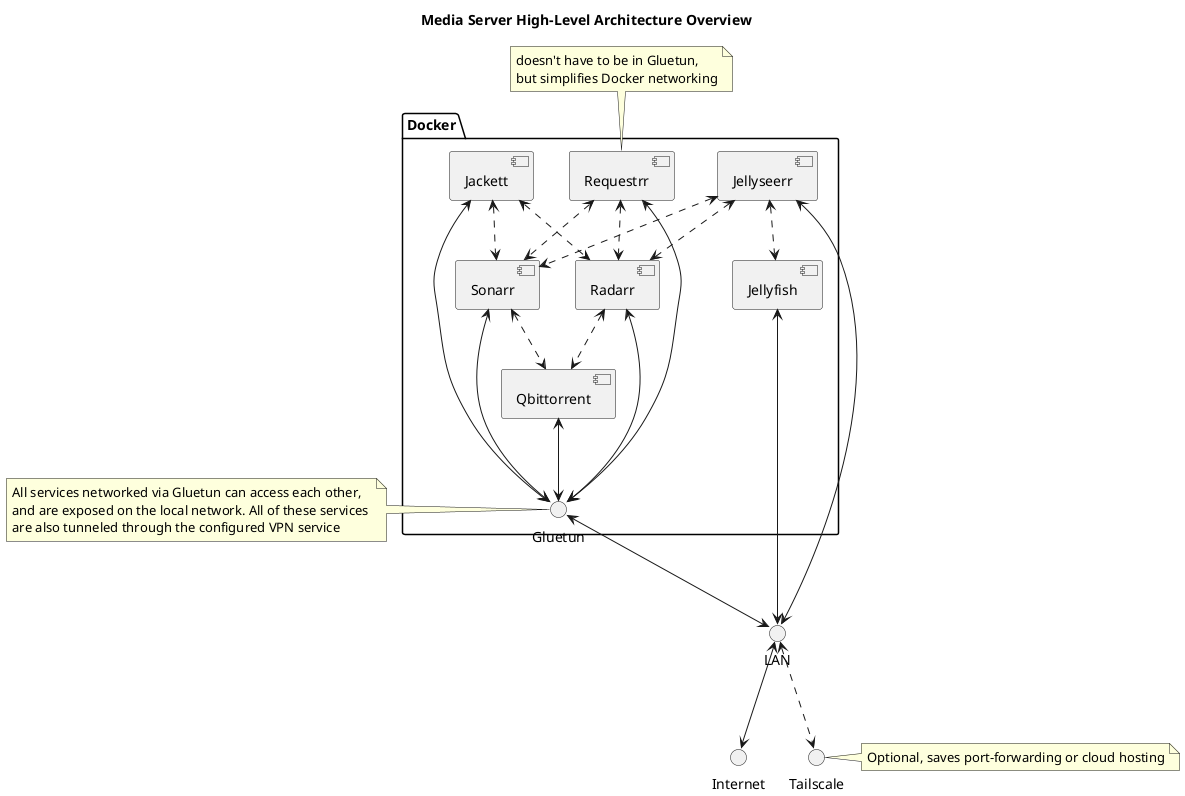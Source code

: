 @startuml Media Server High-Level Architecture Overview
title Media Server High-Level Architecture Overview

package Docker{
    [Jellyfish]
    [Jellyseerr]
    [Jackett]
    [Sonarr]
    [Radarr]
    [Qbittorrent]
    [Requestrr]
    () Gluetun
}

Jackett <..> Sonarr
Jackett <..> Radarr

Sonarr <..> Qbittorrent
Radarr <..> Qbittorrent

Requestrr <..> Sonarr
Requestrr <..> Radarr

Jackett <--> Gluetun
Sonarr <--> Gluetun
Radarr <--> Gluetun
Qbittorrent <--> Gluetun
Requestrr <--> Gluetun

note top of Requestrr
    doesn't have to be in Gluetun,
    but simplifies Docker networking
end note

Jellyseerr <..> Jellyfish
Jellyseerr <..> Sonarr
Jellyseerr <..> Radarr

Jellyseerr <--> LAN
Jellyfish <--> LAN
Gluetun <--> LAN

note left of Gluetun
    All services networked via Gluetun can access each other,
    and are exposed on the local network. All of these services 
    are also tunneled through the configured VPN service
end note

LAN <..> Tailscale
LAN <--> Internet

note right of Tailscale
    Optional, saves port-forwarding or cloud hosting
end note

@enduml